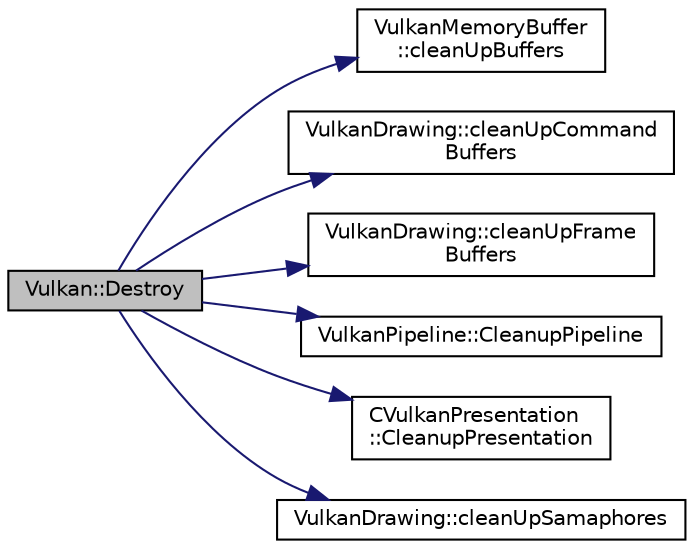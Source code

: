 digraph "Vulkan::Destroy"
{
 // LATEX_PDF_SIZE
  edge [fontname="Helvetica",fontsize="10",labelfontname="Helvetica",labelfontsize="10"];
  node [fontname="Helvetica",fontsize="10",shape=record];
  rankdir="LR";
  Node1 [label="Vulkan::Destroy",height=0.2,width=0.4,color="black", fillcolor="grey75", style="filled", fontcolor="black",tooltip=" "];
  Node1 -> Node2 [color="midnightblue",fontsize="10",style="solid",fontname="Helvetica"];
  Node2 [label="VulkanMemoryBuffer\l::cleanUpBuffers",height=0.2,width=0.4,color="black", fillcolor="white", style="filled",URL="$class_vulkan_memory_buffer.html#a61557d230f28f63bc9c8038ed8501c6e",tooltip=" "];
  Node1 -> Node3 [color="midnightblue",fontsize="10",style="solid",fontname="Helvetica"];
  Node3 [label="VulkanDrawing::cleanUpCommand\lBuffers",height=0.2,width=0.4,color="black", fillcolor="white", style="filled",URL="$class_vulkan_drawing.html#adb7180db0d43f509ae5786790480808f",tooltip=" "];
  Node1 -> Node4 [color="midnightblue",fontsize="10",style="solid",fontname="Helvetica"];
  Node4 [label="VulkanDrawing::cleanUpFrame\lBuffers",height=0.2,width=0.4,color="black", fillcolor="white", style="filled",URL="$class_vulkan_drawing.html#aa0967dfc30db985703daa56ae11f1cdc",tooltip=" "];
  Node1 -> Node5 [color="midnightblue",fontsize="10",style="solid",fontname="Helvetica"];
  Node5 [label="VulkanPipeline::CleanupPipeline",height=0.2,width=0.4,color="black", fillcolor="white", style="filled",URL="$class_vulkan_pipeline.html#ae995451e1eac908009f51e1614bafd23",tooltip=" "];
  Node1 -> Node6 [color="midnightblue",fontsize="10",style="solid",fontname="Helvetica"];
  Node6 [label="CVulkanPresentation\l::CleanupPresentation",height=0.2,width=0.4,color="black", fillcolor="white", style="filled",URL="$class_c_vulkan_presentation.html#a9b2529c08377c04e938f0a470c78e0d8",tooltip=" "];
  Node1 -> Node7 [color="midnightblue",fontsize="10",style="solid",fontname="Helvetica"];
  Node7 [label="VulkanDrawing::cleanUpSamaphores",height=0.2,width=0.4,color="black", fillcolor="white", style="filled",URL="$class_vulkan_drawing.html#a44044a89fd555ae7aea2266fbe883e96",tooltip=" "];
}

